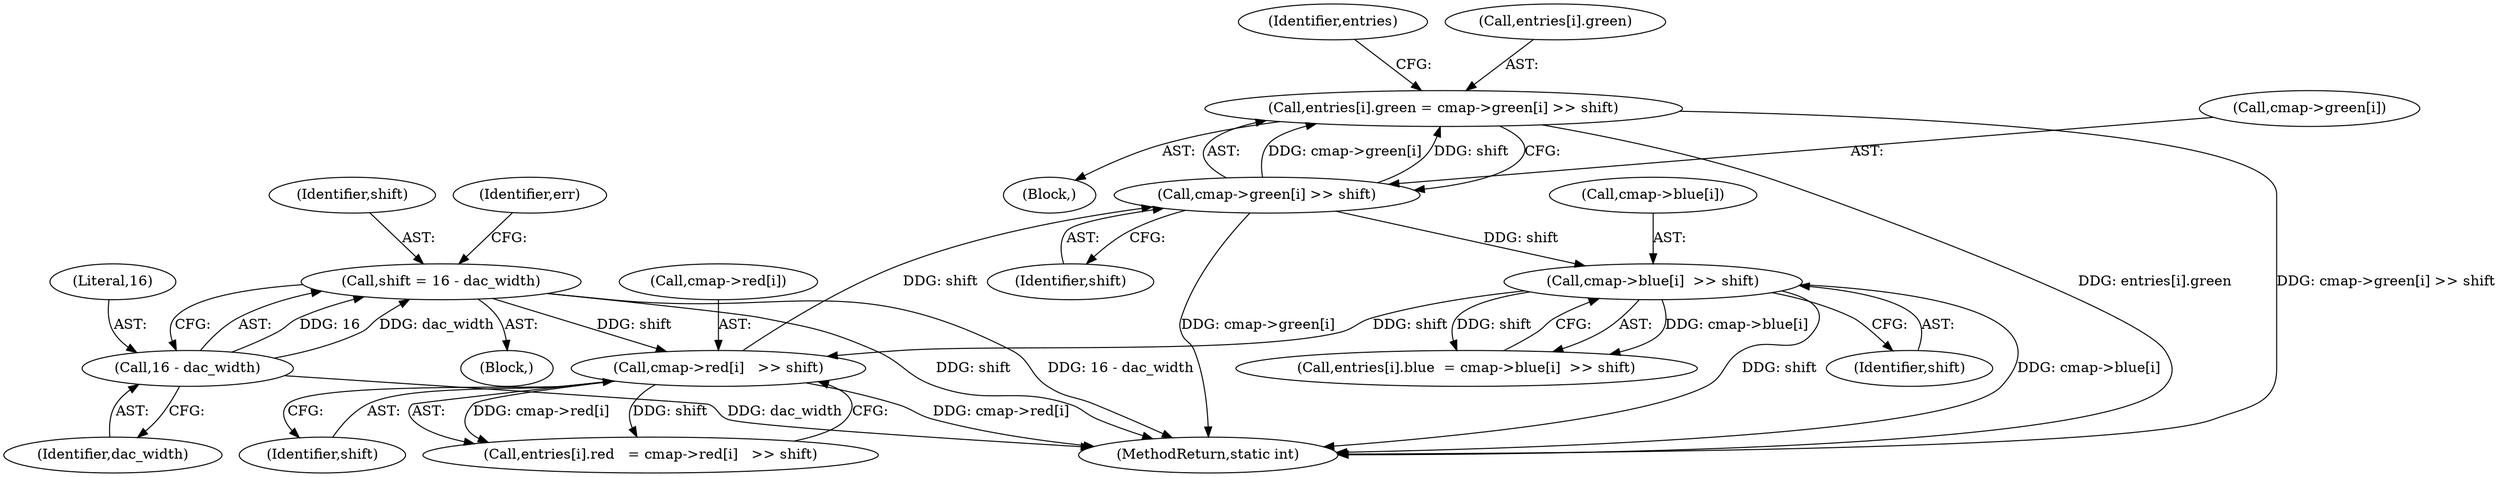 digraph "0_linux_9f645bcc566a1e9f921bdae7528a01ced5bc3713@array" {
"1000200" [label="(Call,entries[i].green = cmap->green[i] >> shift)"];
"1000206" [label="(Call,cmap->green[i] >> shift)"];
"1000193" [label="(Call,cmap->red[i]   >> shift)"];
"1000219" [label="(Call,cmap->blue[i]  >> shift)"];
"1000107" [label="(Call,shift = 16 - dac_width)"];
"1000109" [label="(Call,16 - dac_width)"];
"1000199" [label="(Identifier,shift)"];
"1000186" [label="(Block,)"];
"1000220" [label="(Call,cmap->blue[i])"];
"1000206" [label="(Call,cmap->green[i] >> shift)"];
"1000287" [label="(MethodReturn,static int)"];
"1000104" [label="(Block,)"];
"1000194" [label="(Call,cmap->red[i])"];
"1000109" [label="(Call,16 - dac_width)"];
"1000200" [label="(Call,entries[i].green = cmap->green[i] >> shift)"];
"1000193" [label="(Call,cmap->red[i]   >> shift)"];
"1000108" [label="(Identifier,shift)"];
"1000216" [label="(Identifier,entries)"];
"1000115" [label="(Identifier,err)"];
"1000207" [label="(Call,cmap->green[i])"];
"1000201" [label="(Call,entries[i].green)"];
"1000212" [label="(Identifier,shift)"];
"1000219" [label="(Call,cmap->blue[i]  >> shift)"];
"1000213" [label="(Call,entries[i].blue  = cmap->blue[i]  >> shift)"];
"1000225" [label="(Identifier,shift)"];
"1000107" [label="(Call,shift = 16 - dac_width)"];
"1000111" [label="(Identifier,dac_width)"];
"1000110" [label="(Literal,16)"];
"1000187" [label="(Call,entries[i].red   = cmap->red[i]   >> shift)"];
"1000200" -> "1000186"  [label="AST: "];
"1000200" -> "1000206"  [label="CFG: "];
"1000201" -> "1000200"  [label="AST: "];
"1000206" -> "1000200"  [label="AST: "];
"1000216" -> "1000200"  [label="CFG: "];
"1000200" -> "1000287"  [label="DDG: cmap->green[i] >> shift"];
"1000200" -> "1000287"  [label="DDG: entries[i].green"];
"1000206" -> "1000200"  [label="DDG: cmap->green[i]"];
"1000206" -> "1000200"  [label="DDG: shift"];
"1000206" -> "1000212"  [label="CFG: "];
"1000207" -> "1000206"  [label="AST: "];
"1000212" -> "1000206"  [label="AST: "];
"1000206" -> "1000287"  [label="DDG: cmap->green[i]"];
"1000193" -> "1000206"  [label="DDG: shift"];
"1000206" -> "1000219"  [label="DDG: shift"];
"1000193" -> "1000187"  [label="AST: "];
"1000193" -> "1000199"  [label="CFG: "];
"1000194" -> "1000193"  [label="AST: "];
"1000199" -> "1000193"  [label="AST: "];
"1000187" -> "1000193"  [label="CFG: "];
"1000193" -> "1000287"  [label="DDG: cmap->red[i]"];
"1000193" -> "1000187"  [label="DDG: cmap->red[i]"];
"1000193" -> "1000187"  [label="DDG: shift"];
"1000219" -> "1000193"  [label="DDG: shift"];
"1000107" -> "1000193"  [label="DDG: shift"];
"1000219" -> "1000213"  [label="AST: "];
"1000219" -> "1000225"  [label="CFG: "];
"1000220" -> "1000219"  [label="AST: "];
"1000225" -> "1000219"  [label="AST: "];
"1000213" -> "1000219"  [label="CFG: "];
"1000219" -> "1000287"  [label="DDG: shift"];
"1000219" -> "1000287"  [label="DDG: cmap->blue[i]"];
"1000219" -> "1000213"  [label="DDG: cmap->blue[i]"];
"1000219" -> "1000213"  [label="DDG: shift"];
"1000107" -> "1000104"  [label="AST: "];
"1000107" -> "1000109"  [label="CFG: "];
"1000108" -> "1000107"  [label="AST: "];
"1000109" -> "1000107"  [label="AST: "];
"1000115" -> "1000107"  [label="CFG: "];
"1000107" -> "1000287"  [label="DDG: shift"];
"1000107" -> "1000287"  [label="DDG: 16 - dac_width"];
"1000109" -> "1000107"  [label="DDG: 16"];
"1000109" -> "1000107"  [label="DDG: dac_width"];
"1000109" -> "1000111"  [label="CFG: "];
"1000110" -> "1000109"  [label="AST: "];
"1000111" -> "1000109"  [label="AST: "];
"1000109" -> "1000287"  [label="DDG: dac_width"];
}
